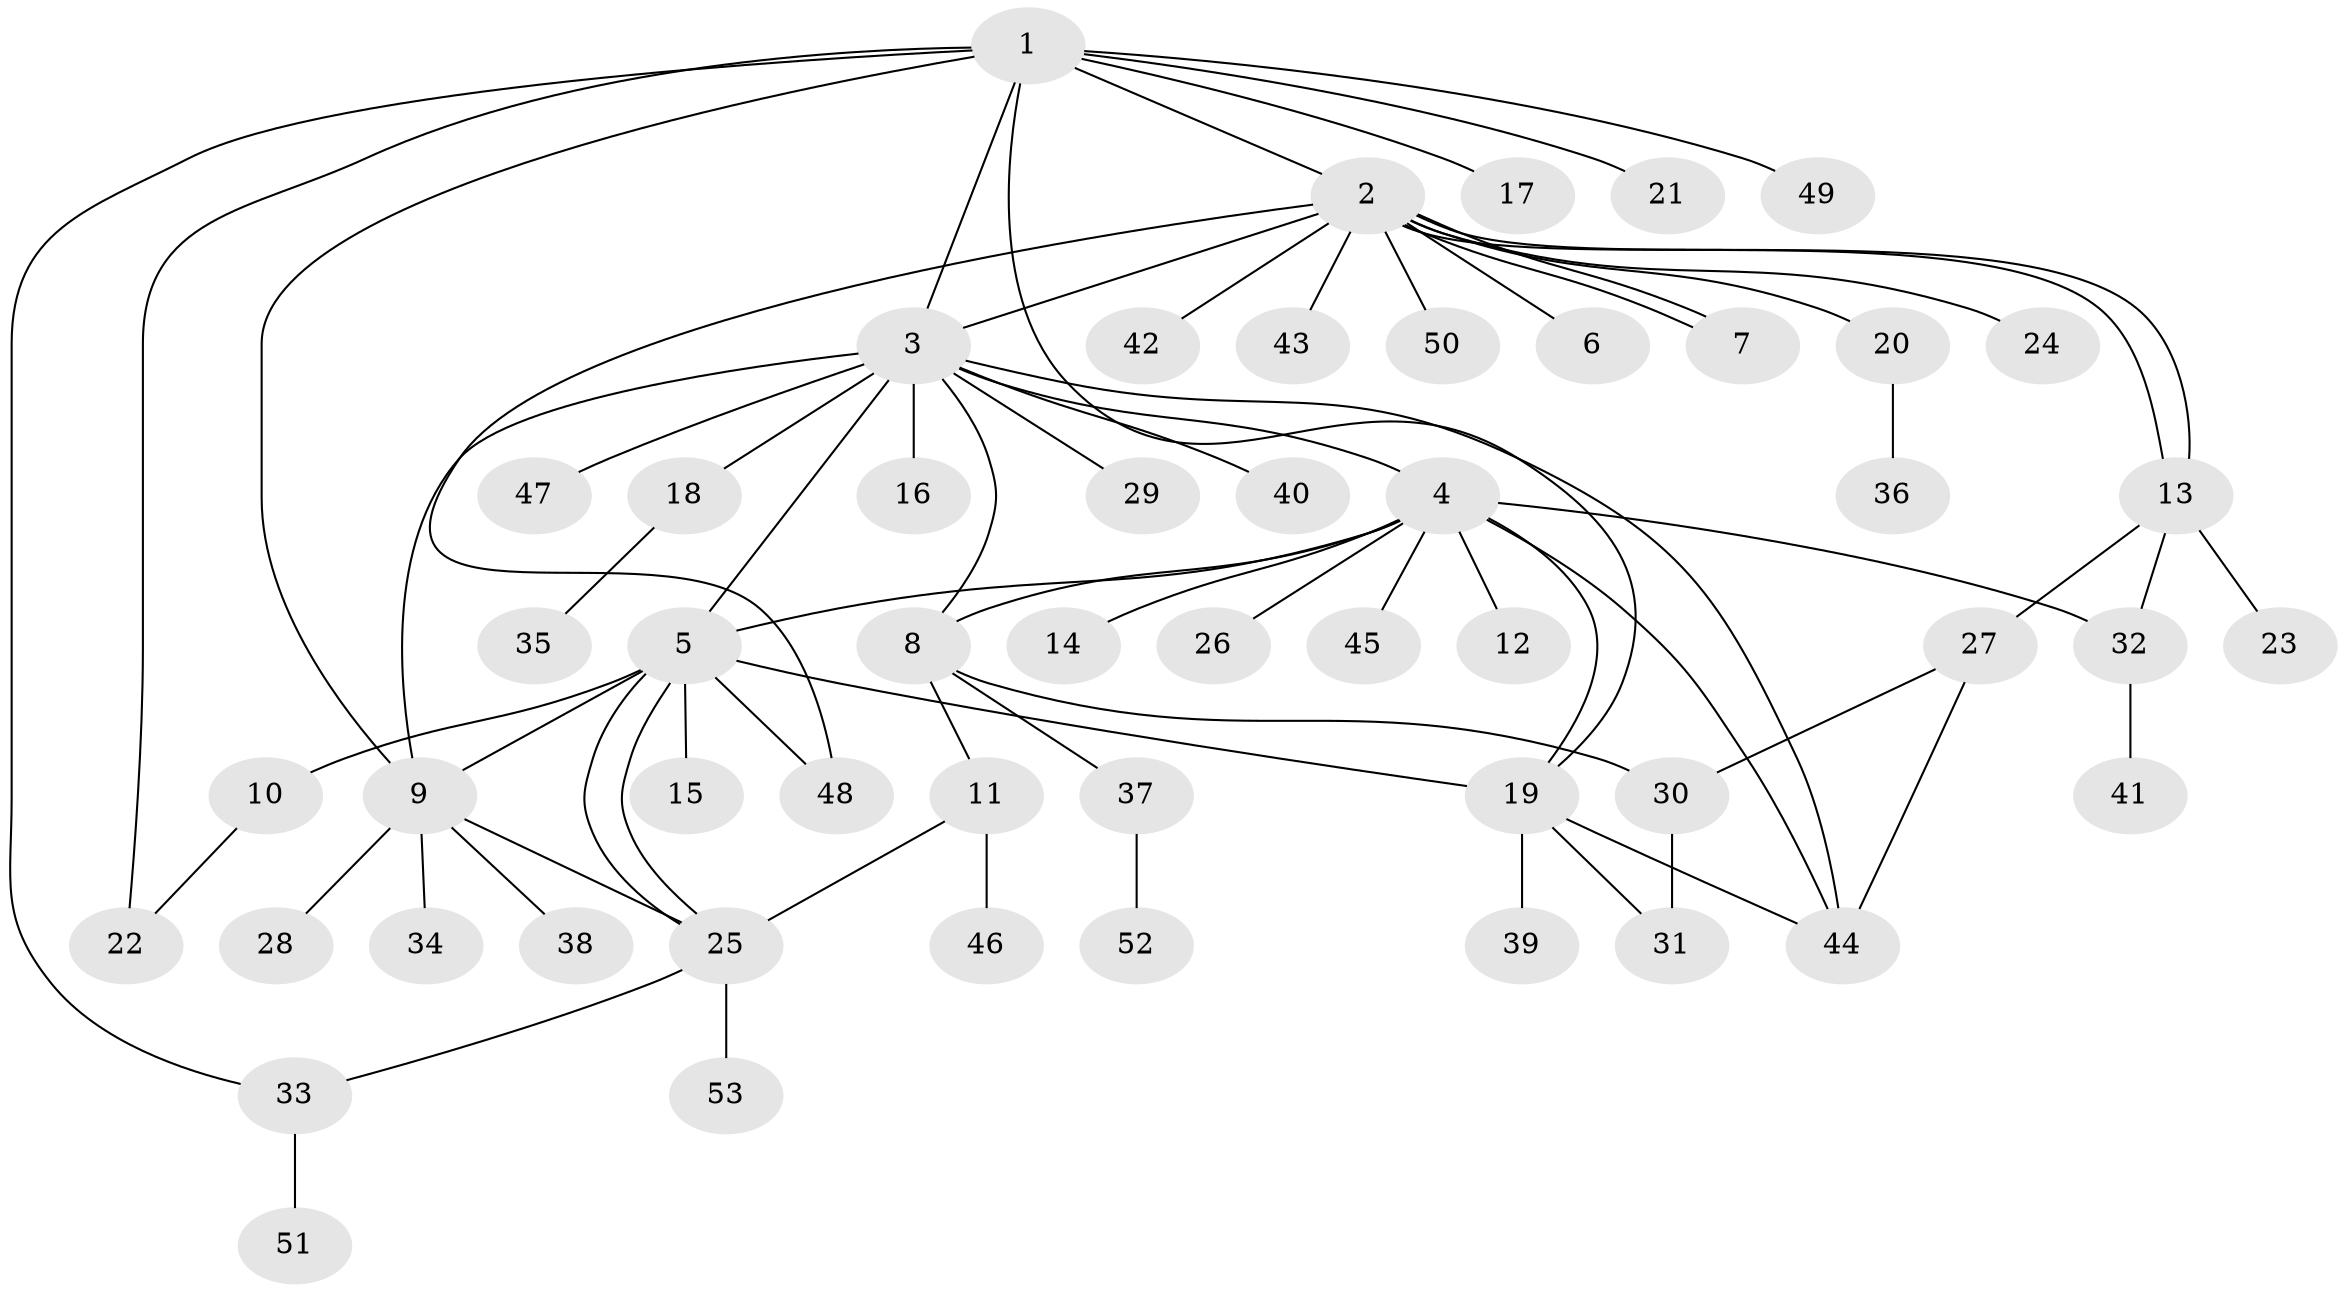 // Generated by graph-tools (version 1.1) at 2025/26/03/09/25 03:26:04]
// undirected, 53 vertices, 73 edges
graph export_dot {
graph [start="1"]
  node [color=gray90,style=filled];
  1;
  2;
  3;
  4;
  5;
  6;
  7;
  8;
  9;
  10;
  11;
  12;
  13;
  14;
  15;
  16;
  17;
  18;
  19;
  20;
  21;
  22;
  23;
  24;
  25;
  26;
  27;
  28;
  29;
  30;
  31;
  32;
  33;
  34;
  35;
  36;
  37;
  38;
  39;
  40;
  41;
  42;
  43;
  44;
  45;
  46;
  47;
  48;
  49;
  50;
  51;
  52;
  53;
  1 -- 2;
  1 -- 3;
  1 -- 9;
  1 -- 17;
  1 -- 19;
  1 -- 21;
  1 -- 22;
  1 -- 33;
  1 -- 49;
  2 -- 3;
  2 -- 6;
  2 -- 7;
  2 -- 7;
  2 -- 13;
  2 -- 13;
  2 -- 20;
  2 -- 24;
  2 -- 42;
  2 -- 43;
  2 -- 48;
  2 -- 50;
  3 -- 4;
  3 -- 5;
  3 -- 8;
  3 -- 9;
  3 -- 16;
  3 -- 18;
  3 -- 29;
  3 -- 40;
  3 -- 44;
  3 -- 47;
  4 -- 5;
  4 -- 8;
  4 -- 12;
  4 -- 14;
  4 -- 19;
  4 -- 26;
  4 -- 32;
  4 -- 44;
  4 -- 45;
  5 -- 9;
  5 -- 10;
  5 -- 15;
  5 -- 19;
  5 -- 25;
  5 -- 25;
  5 -- 48;
  8 -- 11;
  8 -- 30;
  8 -- 37;
  9 -- 25;
  9 -- 28;
  9 -- 34;
  9 -- 38;
  10 -- 22;
  11 -- 25;
  11 -- 46;
  13 -- 23;
  13 -- 27;
  13 -- 32;
  18 -- 35;
  19 -- 31;
  19 -- 39;
  19 -- 44;
  20 -- 36;
  25 -- 33;
  25 -- 53;
  27 -- 30;
  27 -- 44;
  30 -- 31;
  32 -- 41;
  33 -- 51;
  37 -- 52;
}
